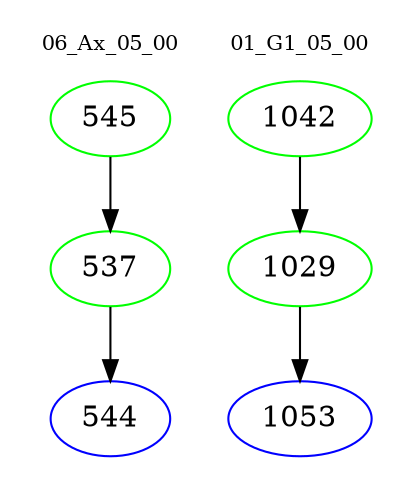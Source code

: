 digraph{
subgraph cluster_0 {
color = white
label = "06_Ax_05_00";
fontsize=10;
T0_545 [label="545", color="green"]
T0_545 -> T0_537 [color="black"]
T0_537 [label="537", color="green"]
T0_537 -> T0_544 [color="black"]
T0_544 [label="544", color="blue"]
}
subgraph cluster_1 {
color = white
label = "01_G1_05_00";
fontsize=10;
T1_1042 [label="1042", color="green"]
T1_1042 -> T1_1029 [color="black"]
T1_1029 [label="1029", color="green"]
T1_1029 -> T1_1053 [color="black"]
T1_1053 [label="1053", color="blue"]
}
}
